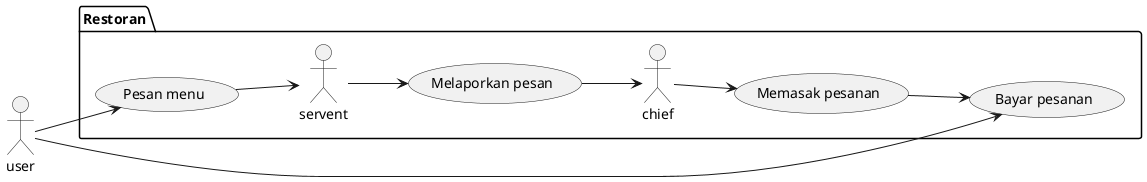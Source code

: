 @startuml pert2
left to right direction

actor user as user  
package Restoran {
    actor servent as serv 
    actor chief as chief 
}
package Restoran {
    usecase "Pesan menu" as U1
    usecase "Bayar pesanan" as U2
    usecase "Melaporkan pesan" as U3
    usecase "Memasak pesanan" as U4
}    


user --> U1
U1 --> serv
U3 --> chief
user --> U2
serv --> U3
chief -->U4
U4 --> U2

    


@enduml